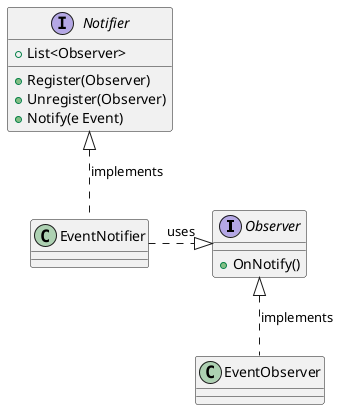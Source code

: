 @startuml

interface Observer {
    +OnNotify()
}

interface Notifier {
    +List<Observer>
    +Register(Observer)
    +Unregister(Observer)
    +Notify(e Event)
}

EventObserver ..up|> Observer : implements
EventNotifier ..up|> Notifier : implements
EventNotifier ..right|> Observer : uses

@enduml